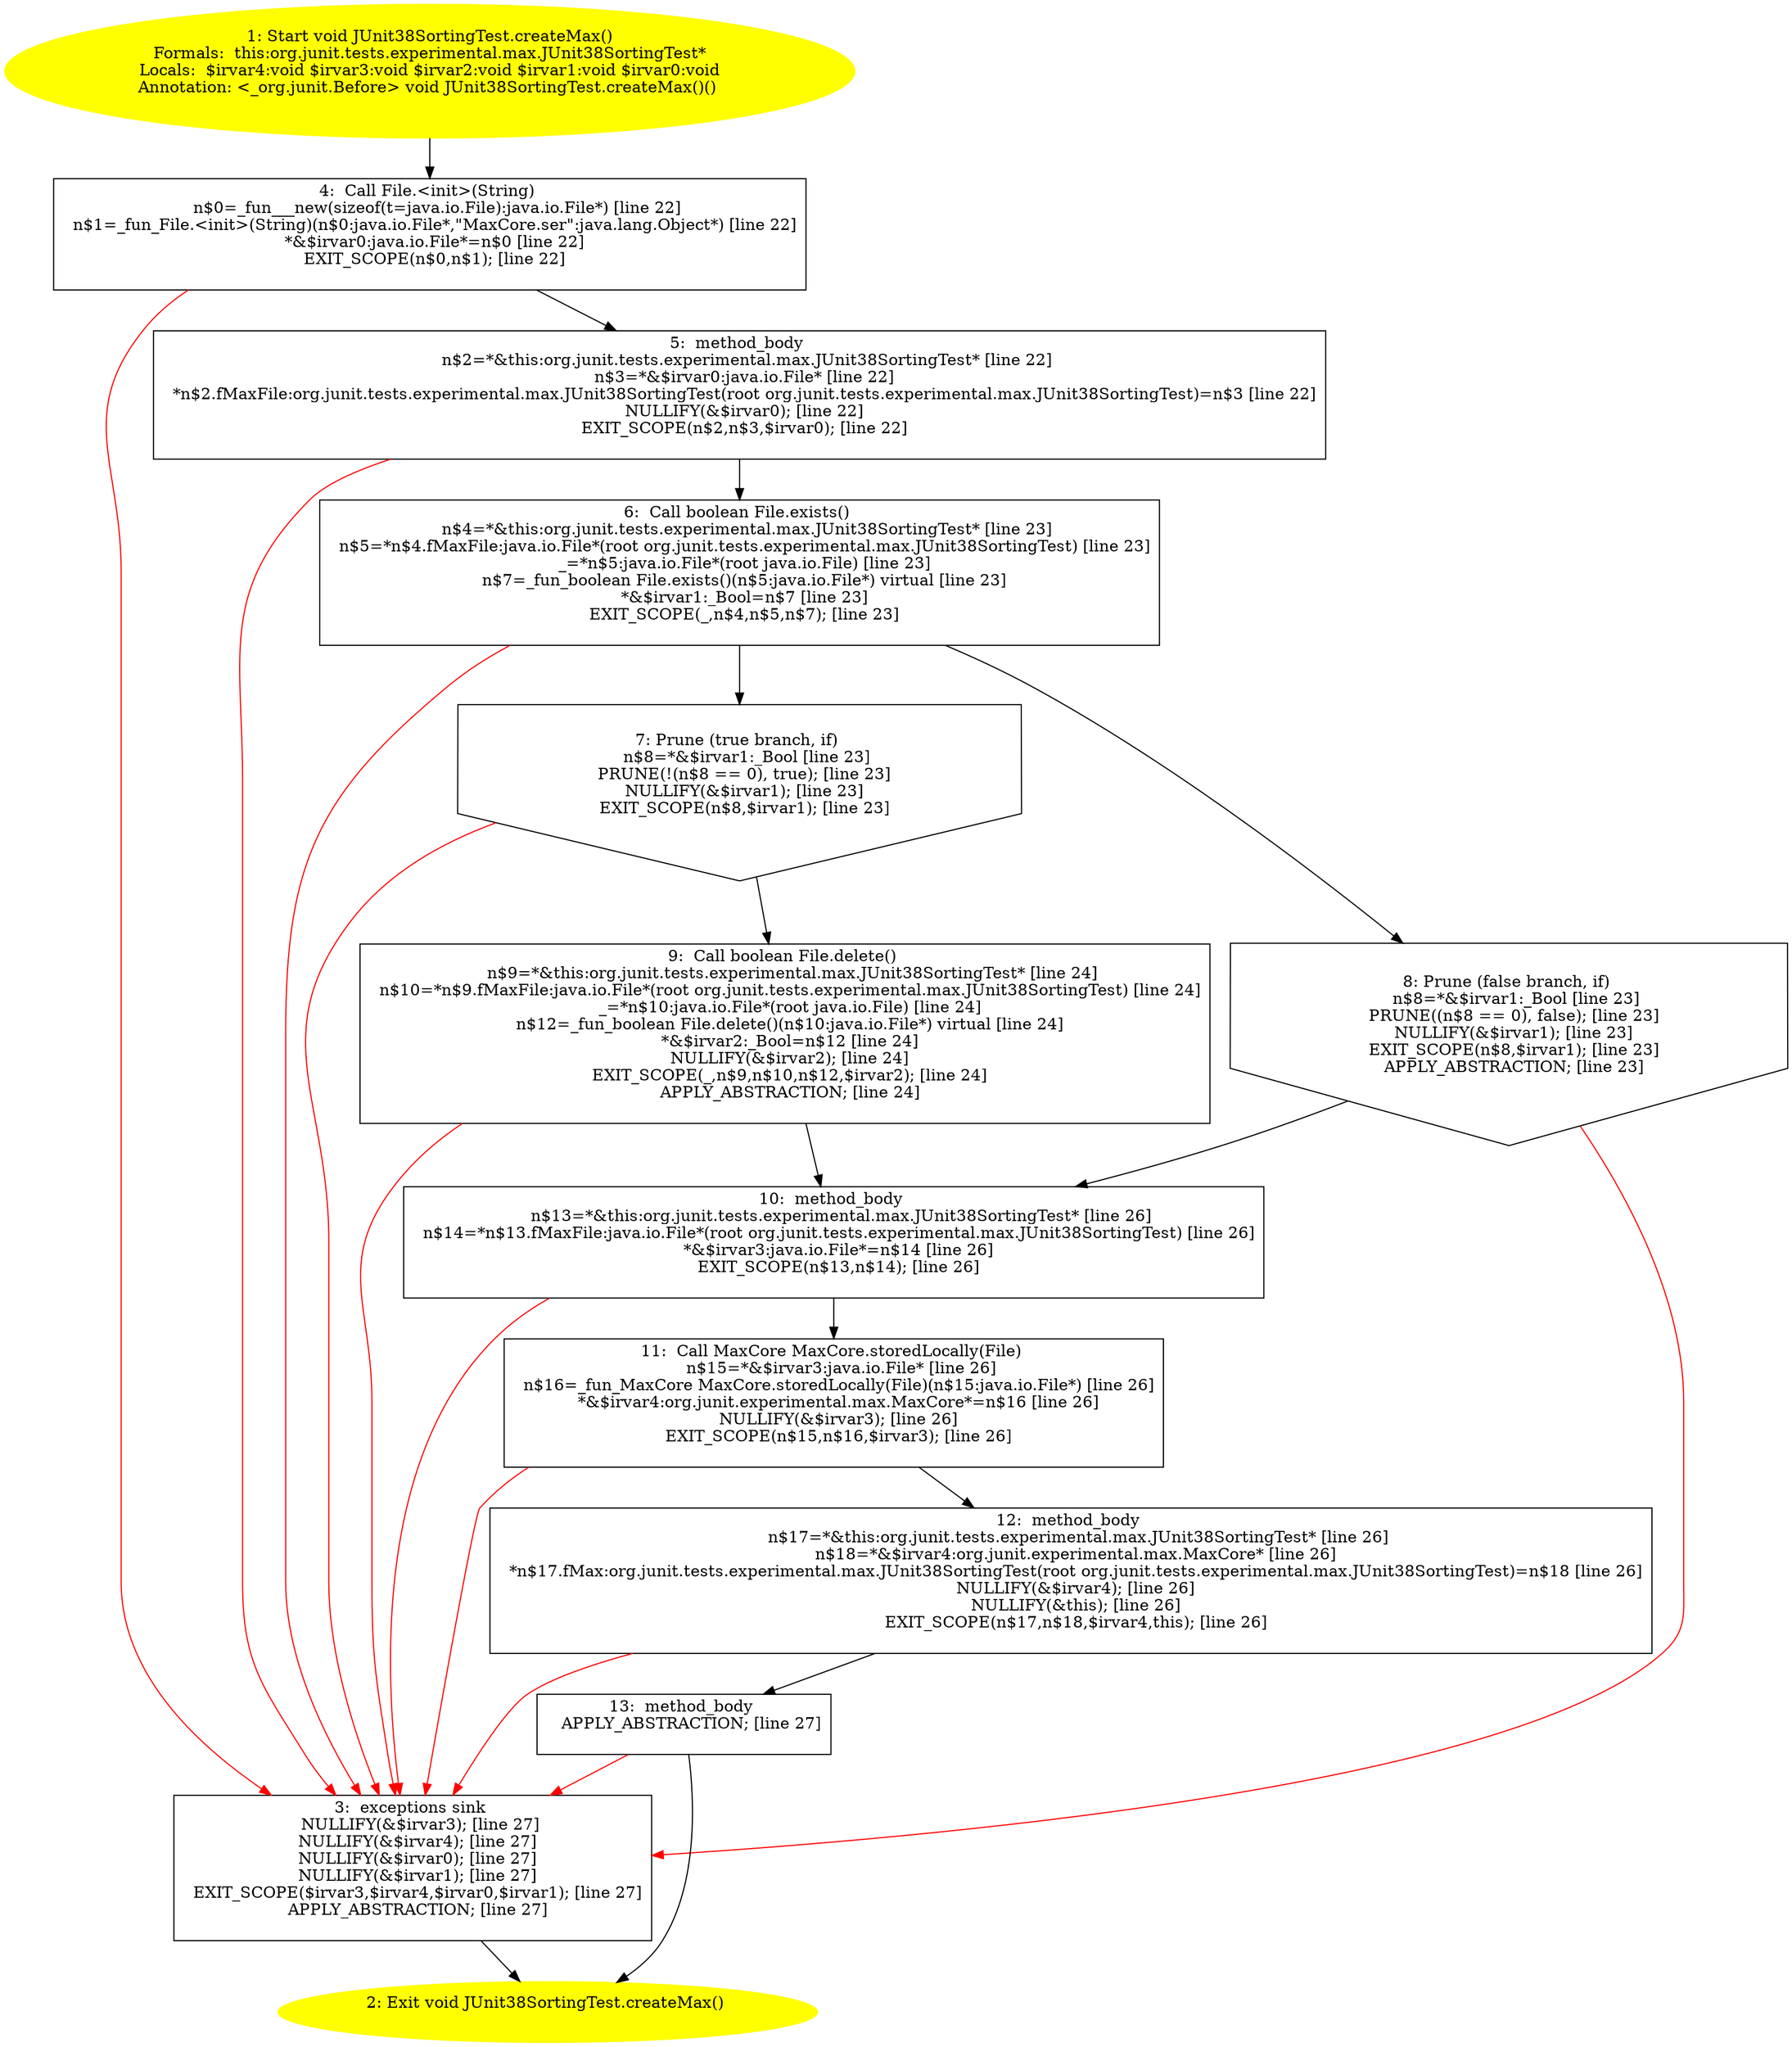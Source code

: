 /* @generated */
digraph cfg {
"org.junit.tests.experimental.max.JUnit38SortingTest.createMax():void.86477be91c3a7ca2812208741cdbb683_1" [label="1: Start void JUnit38SortingTest.createMax()\nFormals:  this:org.junit.tests.experimental.max.JUnit38SortingTest*\nLocals:  $irvar4:void $irvar3:void $irvar2:void $irvar1:void $irvar0:void\nAnnotation: <_org.junit.Before> void JUnit38SortingTest.createMax()() \n  " color=yellow style=filled]
	

	 "org.junit.tests.experimental.max.JUnit38SortingTest.createMax():void.86477be91c3a7ca2812208741cdbb683_1" -> "org.junit.tests.experimental.max.JUnit38SortingTest.createMax():void.86477be91c3a7ca2812208741cdbb683_4" ;
"org.junit.tests.experimental.max.JUnit38SortingTest.createMax():void.86477be91c3a7ca2812208741cdbb683_2" [label="2: Exit void JUnit38SortingTest.createMax() \n  " color=yellow style=filled]
	

"org.junit.tests.experimental.max.JUnit38SortingTest.createMax():void.86477be91c3a7ca2812208741cdbb683_3" [label="3:  exceptions sink \n   NULLIFY(&$irvar3); [line 27]\n  NULLIFY(&$irvar4); [line 27]\n  NULLIFY(&$irvar0); [line 27]\n  NULLIFY(&$irvar1); [line 27]\n  EXIT_SCOPE($irvar3,$irvar4,$irvar0,$irvar1); [line 27]\n  APPLY_ABSTRACTION; [line 27]\n " shape="box"]
	

	 "org.junit.tests.experimental.max.JUnit38SortingTest.createMax():void.86477be91c3a7ca2812208741cdbb683_3" -> "org.junit.tests.experimental.max.JUnit38SortingTest.createMax():void.86477be91c3a7ca2812208741cdbb683_2" ;
"org.junit.tests.experimental.max.JUnit38SortingTest.createMax():void.86477be91c3a7ca2812208741cdbb683_4" [label="4:  Call File.<init>(String) \n   n$0=_fun___new(sizeof(t=java.io.File):java.io.File*) [line 22]\n  n$1=_fun_File.<init>(String)(n$0:java.io.File*,\"MaxCore.ser\":java.lang.Object*) [line 22]\n  *&$irvar0:java.io.File*=n$0 [line 22]\n  EXIT_SCOPE(n$0,n$1); [line 22]\n " shape="box"]
	

	 "org.junit.tests.experimental.max.JUnit38SortingTest.createMax():void.86477be91c3a7ca2812208741cdbb683_4" -> "org.junit.tests.experimental.max.JUnit38SortingTest.createMax():void.86477be91c3a7ca2812208741cdbb683_5" ;
	 "org.junit.tests.experimental.max.JUnit38SortingTest.createMax():void.86477be91c3a7ca2812208741cdbb683_4" -> "org.junit.tests.experimental.max.JUnit38SortingTest.createMax():void.86477be91c3a7ca2812208741cdbb683_3" [color="red" ];
"org.junit.tests.experimental.max.JUnit38SortingTest.createMax():void.86477be91c3a7ca2812208741cdbb683_5" [label="5:  method_body \n   n$2=*&this:org.junit.tests.experimental.max.JUnit38SortingTest* [line 22]\n  n$3=*&$irvar0:java.io.File* [line 22]\n  *n$2.fMaxFile:org.junit.tests.experimental.max.JUnit38SortingTest(root org.junit.tests.experimental.max.JUnit38SortingTest)=n$3 [line 22]\n  NULLIFY(&$irvar0); [line 22]\n  EXIT_SCOPE(n$2,n$3,$irvar0); [line 22]\n " shape="box"]
	

	 "org.junit.tests.experimental.max.JUnit38SortingTest.createMax():void.86477be91c3a7ca2812208741cdbb683_5" -> "org.junit.tests.experimental.max.JUnit38SortingTest.createMax():void.86477be91c3a7ca2812208741cdbb683_6" ;
	 "org.junit.tests.experimental.max.JUnit38SortingTest.createMax():void.86477be91c3a7ca2812208741cdbb683_5" -> "org.junit.tests.experimental.max.JUnit38SortingTest.createMax():void.86477be91c3a7ca2812208741cdbb683_3" [color="red" ];
"org.junit.tests.experimental.max.JUnit38SortingTest.createMax():void.86477be91c3a7ca2812208741cdbb683_6" [label="6:  Call boolean File.exists() \n   n$4=*&this:org.junit.tests.experimental.max.JUnit38SortingTest* [line 23]\n  n$5=*n$4.fMaxFile:java.io.File*(root org.junit.tests.experimental.max.JUnit38SortingTest) [line 23]\n  _=*n$5:java.io.File*(root java.io.File) [line 23]\n  n$7=_fun_boolean File.exists()(n$5:java.io.File*) virtual [line 23]\n  *&$irvar1:_Bool=n$7 [line 23]\n  EXIT_SCOPE(_,n$4,n$5,n$7); [line 23]\n " shape="box"]
	

	 "org.junit.tests.experimental.max.JUnit38SortingTest.createMax():void.86477be91c3a7ca2812208741cdbb683_6" -> "org.junit.tests.experimental.max.JUnit38SortingTest.createMax():void.86477be91c3a7ca2812208741cdbb683_7" ;
	 "org.junit.tests.experimental.max.JUnit38SortingTest.createMax():void.86477be91c3a7ca2812208741cdbb683_6" -> "org.junit.tests.experimental.max.JUnit38SortingTest.createMax():void.86477be91c3a7ca2812208741cdbb683_8" ;
	 "org.junit.tests.experimental.max.JUnit38SortingTest.createMax():void.86477be91c3a7ca2812208741cdbb683_6" -> "org.junit.tests.experimental.max.JUnit38SortingTest.createMax():void.86477be91c3a7ca2812208741cdbb683_3" [color="red" ];
"org.junit.tests.experimental.max.JUnit38SortingTest.createMax():void.86477be91c3a7ca2812208741cdbb683_7" [label="7: Prune (true branch, if) \n   n$8=*&$irvar1:_Bool [line 23]\n  PRUNE(!(n$8 == 0), true); [line 23]\n  NULLIFY(&$irvar1); [line 23]\n  EXIT_SCOPE(n$8,$irvar1); [line 23]\n " shape="invhouse"]
	

	 "org.junit.tests.experimental.max.JUnit38SortingTest.createMax():void.86477be91c3a7ca2812208741cdbb683_7" -> "org.junit.tests.experimental.max.JUnit38SortingTest.createMax():void.86477be91c3a7ca2812208741cdbb683_9" ;
	 "org.junit.tests.experimental.max.JUnit38SortingTest.createMax():void.86477be91c3a7ca2812208741cdbb683_7" -> "org.junit.tests.experimental.max.JUnit38SortingTest.createMax():void.86477be91c3a7ca2812208741cdbb683_3" [color="red" ];
"org.junit.tests.experimental.max.JUnit38SortingTest.createMax():void.86477be91c3a7ca2812208741cdbb683_8" [label="8: Prune (false branch, if) \n   n$8=*&$irvar1:_Bool [line 23]\n  PRUNE((n$8 == 0), false); [line 23]\n  NULLIFY(&$irvar1); [line 23]\n  EXIT_SCOPE(n$8,$irvar1); [line 23]\n  APPLY_ABSTRACTION; [line 23]\n " shape="invhouse"]
	

	 "org.junit.tests.experimental.max.JUnit38SortingTest.createMax():void.86477be91c3a7ca2812208741cdbb683_8" -> "org.junit.tests.experimental.max.JUnit38SortingTest.createMax():void.86477be91c3a7ca2812208741cdbb683_10" ;
	 "org.junit.tests.experimental.max.JUnit38SortingTest.createMax():void.86477be91c3a7ca2812208741cdbb683_8" -> "org.junit.tests.experimental.max.JUnit38SortingTest.createMax():void.86477be91c3a7ca2812208741cdbb683_3" [color="red" ];
"org.junit.tests.experimental.max.JUnit38SortingTest.createMax():void.86477be91c3a7ca2812208741cdbb683_9" [label="9:  Call boolean File.delete() \n   n$9=*&this:org.junit.tests.experimental.max.JUnit38SortingTest* [line 24]\n  n$10=*n$9.fMaxFile:java.io.File*(root org.junit.tests.experimental.max.JUnit38SortingTest) [line 24]\n  _=*n$10:java.io.File*(root java.io.File) [line 24]\n  n$12=_fun_boolean File.delete()(n$10:java.io.File*) virtual [line 24]\n  *&$irvar2:_Bool=n$12 [line 24]\n  NULLIFY(&$irvar2); [line 24]\n  EXIT_SCOPE(_,n$9,n$10,n$12,$irvar2); [line 24]\n  APPLY_ABSTRACTION; [line 24]\n " shape="box"]
	

	 "org.junit.tests.experimental.max.JUnit38SortingTest.createMax():void.86477be91c3a7ca2812208741cdbb683_9" -> "org.junit.tests.experimental.max.JUnit38SortingTest.createMax():void.86477be91c3a7ca2812208741cdbb683_10" ;
	 "org.junit.tests.experimental.max.JUnit38SortingTest.createMax():void.86477be91c3a7ca2812208741cdbb683_9" -> "org.junit.tests.experimental.max.JUnit38SortingTest.createMax():void.86477be91c3a7ca2812208741cdbb683_3" [color="red" ];
"org.junit.tests.experimental.max.JUnit38SortingTest.createMax():void.86477be91c3a7ca2812208741cdbb683_10" [label="10:  method_body \n   n$13=*&this:org.junit.tests.experimental.max.JUnit38SortingTest* [line 26]\n  n$14=*n$13.fMaxFile:java.io.File*(root org.junit.tests.experimental.max.JUnit38SortingTest) [line 26]\n  *&$irvar3:java.io.File*=n$14 [line 26]\n  EXIT_SCOPE(n$13,n$14); [line 26]\n " shape="box"]
	

	 "org.junit.tests.experimental.max.JUnit38SortingTest.createMax():void.86477be91c3a7ca2812208741cdbb683_10" -> "org.junit.tests.experimental.max.JUnit38SortingTest.createMax():void.86477be91c3a7ca2812208741cdbb683_11" ;
	 "org.junit.tests.experimental.max.JUnit38SortingTest.createMax():void.86477be91c3a7ca2812208741cdbb683_10" -> "org.junit.tests.experimental.max.JUnit38SortingTest.createMax():void.86477be91c3a7ca2812208741cdbb683_3" [color="red" ];
"org.junit.tests.experimental.max.JUnit38SortingTest.createMax():void.86477be91c3a7ca2812208741cdbb683_11" [label="11:  Call MaxCore MaxCore.storedLocally(File) \n   n$15=*&$irvar3:java.io.File* [line 26]\n  n$16=_fun_MaxCore MaxCore.storedLocally(File)(n$15:java.io.File*) [line 26]\n  *&$irvar4:org.junit.experimental.max.MaxCore*=n$16 [line 26]\n  NULLIFY(&$irvar3); [line 26]\n  EXIT_SCOPE(n$15,n$16,$irvar3); [line 26]\n " shape="box"]
	

	 "org.junit.tests.experimental.max.JUnit38SortingTest.createMax():void.86477be91c3a7ca2812208741cdbb683_11" -> "org.junit.tests.experimental.max.JUnit38SortingTest.createMax():void.86477be91c3a7ca2812208741cdbb683_12" ;
	 "org.junit.tests.experimental.max.JUnit38SortingTest.createMax():void.86477be91c3a7ca2812208741cdbb683_11" -> "org.junit.tests.experimental.max.JUnit38SortingTest.createMax():void.86477be91c3a7ca2812208741cdbb683_3" [color="red" ];
"org.junit.tests.experimental.max.JUnit38SortingTest.createMax():void.86477be91c3a7ca2812208741cdbb683_12" [label="12:  method_body \n   n$17=*&this:org.junit.tests.experimental.max.JUnit38SortingTest* [line 26]\n  n$18=*&$irvar4:org.junit.experimental.max.MaxCore* [line 26]\n  *n$17.fMax:org.junit.tests.experimental.max.JUnit38SortingTest(root org.junit.tests.experimental.max.JUnit38SortingTest)=n$18 [line 26]\n  NULLIFY(&$irvar4); [line 26]\n  NULLIFY(&this); [line 26]\n  EXIT_SCOPE(n$17,n$18,$irvar4,this); [line 26]\n " shape="box"]
	

	 "org.junit.tests.experimental.max.JUnit38SortingTest.createMax():void.86477be91c3a7ca2812208741cdbb683_12" -> "org.junit.tests.experimental.max.JUnit38SortingTest.createMax():void.86477be91c3a7ca2812208741cdbb683_13" ;
	 "org.junit.tests.experimental.max.JUnit38SortingTest.createMax():void.86477be91c3a7ca2812208741cdbb683_12" -> "org.junit.tests.experimental.max.JUnit38SortingTest.createMax():void.86477be91c3a7ca2812208741cdbb683_3" [color="red" ];
"org.junit.tests.experimental.max.JUnit38SortingTest.createMax():void.86477be91c3a7ca2812208741cdbb683_13" [label="13:  method_body \n   APPLY_ABSTRACTION; [line 27]\n " shape="box"]
	

	 "org.junit.tests.experimental.max.JUnit38SortingTest.createMax():void.86477be91c3a7ca2812208741cdbb683_13" -> "org.junit.tests.experimental.max.JUnit38SortingTest.createMax():void.86477be91c3a7ca2812208741cdbb683_2" ;
	 "org.junit.tests.experimental.max.JUnit38SortingTest.createMax():void.86477be91c3a7ca2812208741cdbb683_13" -> "org.junit.tests.experimental.max.JUnit38SortingTest.createMax():void.86477be91c3a7ca2812208741cdbb683_3" [color="red" ];
}
